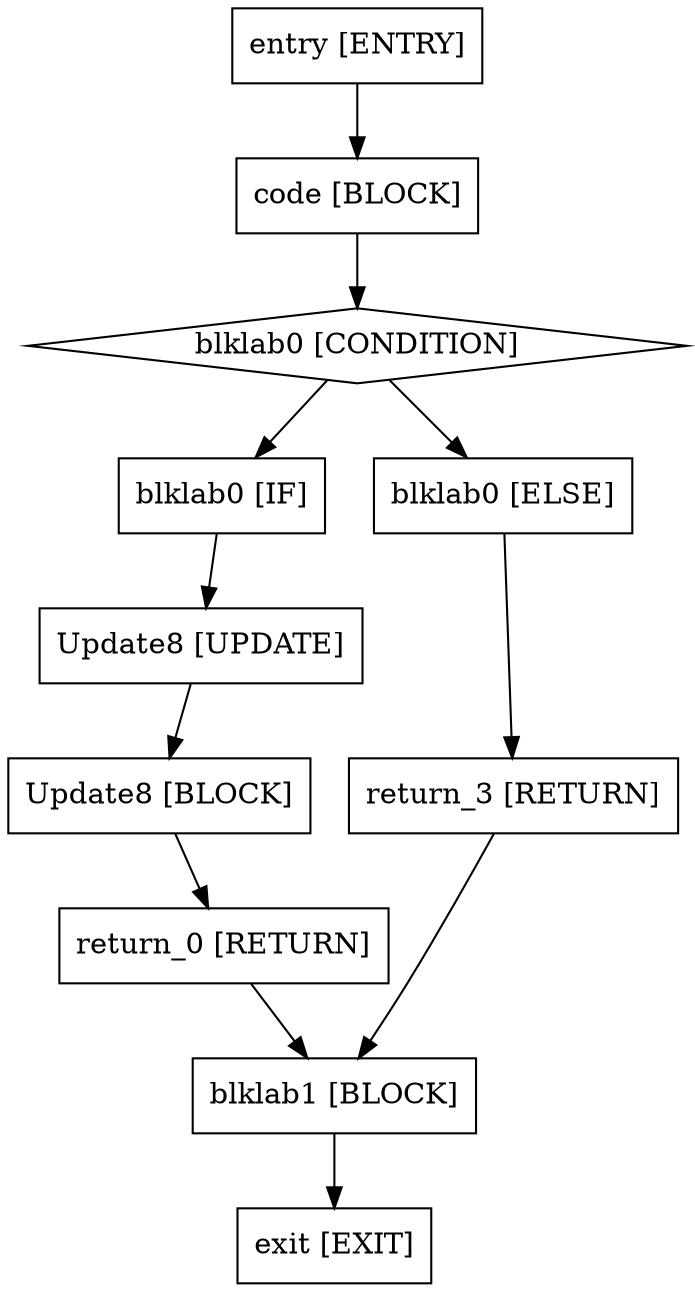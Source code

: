 digraph func{
"entry [ENTRY]"[shape=box];
"code [BLOCK]"[shape=box];
"blklab0 [CONDITION]"[shape=diamond];
"blklab0 [IF]"[shape=box];
"blklab0 [ELSE]"[shape=box];
"Update8 [UPDATE]"[shape=box];
"Update8 [BLOCK]"[shape=box];
"return_0 [RETURN]"[shape=box];
"blklab1 [BLOCK]"[shape=box];
"return_3 [RETURN]"[shape=box];
"exit [EXIT]"[shape=box];
"entry [ENTRY]"->"code [BLOCK]";
"code [BLOCK]"->"blklab0 [CONDITION]";
"blklab0 [CONDITION]"->"blklab0 [IF]";
"blklab0 [CONDITION]"->"blklab0 [ELSE]";
"blklab0 [IF]"->"Update8 [UPDATE]";
"blklab0 [ELSE]"->"return_3 [RETURN]";
"Update8 [UPDATE]"->"Update8 [BLOCK]";
"Update8 [BLOCK]"->"return_0 [RETURN]";
"return_0 [RETURN]"->"blklab1 [BLOCK]";
"blklab1 [BLOCK]"->"exit [EXIT]";
"return_3 [RETURN]"->"blklab1 [BLOCK]";

}
